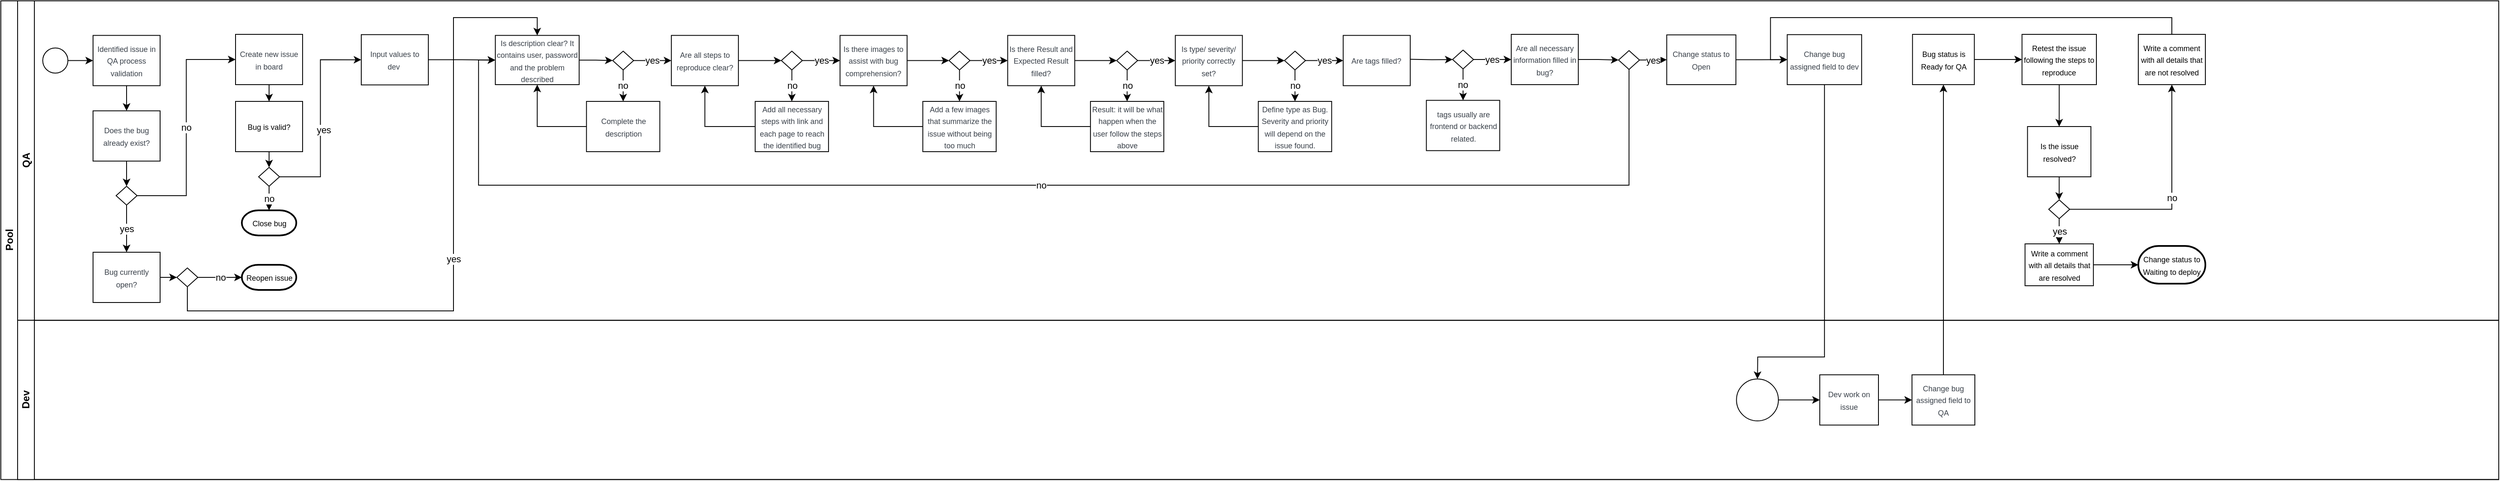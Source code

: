 <mxfile version="24.2.8" type="github">
  <diagram id="prtHgNgQTEPvFCAcTncT" name="Page-1">
    <mxGraphModel dx="1803" dy="984" grid="1" gridSize="10" guides="1" tooltips="1" connect="1" arrows="1" fold="1" page="1" pageScale="1" pageWidth="827" pageHeight="1169" math="0" shadow="0">
      <root>
        <mxCell id="0" />
        <mxCell id="1" parent="0" />
        <mxCell id="dNxyNK7c78bLwvsdeMH5-19" value="Pool" style="swimlane;html=1;childLayout=stackLayout;resizeParent=1;resizeParentMax=0;horizontal=0;startSize=20;horizontalStack=0;" parent="1" vertex="1">
          <mxGeometry x="120" y="140" width="2980" height="571.25" as="geometry" />
        </mxCell>
        <mxCell id="dNxyNK7c78bLwvsdeMH5-20" value="QA" style="swimlane;html=1;startSize=20;horizontal=0;" parent="dNxyNK7c78bLwvsdeMH5-19" vertex="1">
          <mxGeometry x="20" width="2960" height="381.25" as="geometry" />
        </mxCell>
        <mxCell id="dNxyNK7c78bLwvsdeMH5-25" value="" style="edgeStyle=orthogonalEdgeStyle;rounded=0;orthogonalLoop=1;jettySize=auto;html=1;entryX=0;entryY=0.5;entryDx=0;entryDy=0;" parent="dNxyNK7c78bLwvsdeMH5-20" source="dNxyNK7c78bLwvsdeMH5-23" target="dNxyNK7c78bLwvsdeMH5-24" edge="1">
          <mxGeometry relative="1" as="geometry" />
        </mxCell>
        <mxCell id="dNxyNK7c78bLwvsdeMH5-23" value="" style="ellipse;whiteSpace=wrap;html=1;" parent="dNxyNK7c78bLwvsdeMH5-20" vertex="1">
          <mxGeometry x="30" y="56.25" width="30" height="30" as="geometry" />
        </mxCell>
        <mxCell id="mZFYDZDjduu5su1gbB5g-3" value="" style="edgeStyle=orthogonalEdgeStyle;rounded=0;orthogonalLoop=1;jettySize=auto;html=1;entryX=0.5;entryY=0;entryDx=0;entryDy=0;" edge="1" parent="dNxyNK7c78bLwvsdeMH5-20" source="dNxyNK7c78bLwvsdeMH5-24" target="mZFYDZDjduu5su1gbB5g-127">
          <mxGeometry relative="1" as="geometry" />
        </mxCell>
        <mxCell id="dNxyNK7c78bLwvsdeMH5-24" value="&lt;span data-lucid-content=&quot;{&amp;quot;t&amp;quot;:&amp;quot;Identified issue in QA process validation&amp;quot;,&amp;quot;m&amp;quot;:[{&amp;quot;s&amp;quot;:0,&amp;quot;n&amp;quot;:&amp;quot;s&amp;quot;,&amp;quot;v&amp;quot;:22.222,&amp;quot;e&amp;quot;:41},{&amp;quot;s&amp;quot;:0,&amp;quot;n&amp;quot;:&amp;quot;fsp&amp;quot;,&amp;quot;v&amp;quot;:&amp;quot;ss_presetShapeStyle1_textStyle&amp;quot;,&amp;quot;e&amp;quot;:41},{&amp;quot;s&amp;quot;:0,&amp;quot;n&amp;quot;:&amp;quot;fsp2&amp;quot;,&amp;quot;v&amp;quot;:&amp;quot;ss_presetShapeStyle1_textStyle&amp;quot;,&amp;quot;e&amp;quot;:41}]}&quot; data-lucid-type=&quot;application/vnd.lucid.text&quot;&gt;&lt;span style=&quot;color: rgb(58, 65, 74);&quot;&gt;&lt;font style=&quot;font-size: 9px;&quot;&gt;Identified issue in QA process validation&lt;/font&gt;&lt;/span&gt;&lt;/span&gt;" style="rounded=0;whiteSpace=wrap;html=1;fontFamily=Helvetica;fontSize=12;fontColor=#000000;align=center;" parent="dNxyNK7c78bLwvsdeMH5-20" vertex="1">
          <mxGeometry x="90" y="41.25" width="80" height="60" as="geometry" />
        </mxCell>
        <mxCell id="mZFYDZDjduu5su1gbB5g-8" value="no" style="edgeStyle=orthogonalEdgeStyle;rounded=0;orthogonalLoop=1;jettySize=auto;html=1;entryX=0;entryY=0.5;entryDx=0;entryDy=0;exitX=1;exitY=0.5;exitDx=0;exitDy=0;" edge="1" parent="dNxyNK7c78bLwvsdeMH5-20" source="mZFYDZDjduu5su1gbB5g-129" target="mZFYDZDjduu5su1gbB5g-7">
          <mxGeometry relative="1" as="geometry" />
        </mxCell>
        <mxCell id="mZFYDZDjduu5su1gbB5g-126" style="edgeStyle=orthogonalEdgeStyle;rounded=0;orthogonalLoop=1;jettySize=auto;html=1;entryX=0.5;entryY=0;entryDx=0;entryDy=0;" edge="1" parent="dNxyNK7c78bLwvsdeMH5-20" source="mZFYDZDjduu5su1gbB5g-7" target="mZFYDZDjduu5su1gbB5g-123">
          <mxGeometry relative="1" as="geometry" />
        </mxCell>
        <mxCell id="mZFYDZDjduu5su1gbB5g-7" value="&lt;span data-lucid-content=&quot;{&amp;quot;t&amp;quot;:&amp;quot;Create new issue in board&amp;quot;,&amp;quot;m&amp;quot;:[{&amp;quot;s&amp;quot;:0,&amp;quot;n&amp;quot;:&amp;quot;s&amp;quot;,&amp;quot;v&amp;quot;:22.222,&amp;quot;e&amp;quot;:25},{&amp;quot;s&amp;quot;:0,&amp;quot;n&amp;quot;:&amp;quot;fsp&amp;quot;,&amp;quot;v&amp;quot;:&amp;quot;ss_presetShapeStyle1_textStyle&amp;quot;,&amp;quot;e&amp;quot;:25},{&amp;quot;s&amp;quot;:0,&amp;quot;n&amp;quot;:&amp;quot;fsp2&amp;quot;,&amp;quot;v&amp;quot;:&amp;quot;ss_presetShapeStyle1_textStyle&amp;quot;,&amp;quot;e&amp;quot;:25}]}&quot; data-lucid-type=&quot;application/vnd.lucid.text&quot;&gt;&lt;span style=&quot;color: rgb(58, 65, 74);&quot;&gt;&lt;font style=&quot;font-size: 9px;&quot;&gt;Create new issue in board&lt;/font&gt;&lt;/span&gt;&lt;/span&gt;" style="whiteSpace=wrap;html=1;fontColor=#000000;rounded=0;" vertex="1" parent="dNxyNK7c78bLwvsdeMH5-20">
          <mxGeometry x="260" y="40" width="80" height="60" as="geometry" />
        </mxCell>
        <mxCell id="mZFYDZDjduu5su1gbB5g-30" value="" style="edgeStyle=orthogonalEdgeStyle;rounded=0;orthogonalLoop=1;jettySize=auto;html=1;" edge="1" parent="dNxyNK7c78bLwvsdeMH5-20" source="mZFYDZDjduu5su1gbB5g-17" target="mZFYDZDjduu5su1gbB5g-29">
          <mxGeometry relative="1" as="geometry" />
        </mxCell>
        <mxCell id="mZFYDZDjduu5su1gbB5g-17" value="&lt;span data-lucid-content=&quot;{&amp;quot;t&amp;quot;:&amp;quot;Input values to dev &amp;quot;,&amp;quot;m&amp;quot;:[{&amp;quot;s&amp;quot;:0,&amp;quot;n&amp;quot;:&amp;quot;s&amp;quot;,&amp;quot;v&amp;quot;:22.222,&amp;quot;e&amp;quot;:20},{&amp;quot;s&amp;quot;:0,&amp;quot;n&amp;quot;:&amp;quot;fsp&amp;quot;,&amp;quot;v&amp;quot;:&amp;quot;ss_presetShapeStyle1_textStyle&amp;quot;,&amp;quot;e&amp;quot;:20},{&amp;quot;s&amp;quot;:0,&amp;quot;n&amp;quot;:&amp;quot;fsp2&amp;quot;,&amp;quot;v&amp;quot;:&amp;quot;ss_presetShapeStyle1_textStyle&amp;quot;,&amp;quot;e&amp;quot;:20}]}&quot; data-lucid-type=&quot;application/vnd.lucid.text&quot;&gt;&lt;span style=&quot;color: rgb(58, 65, 74);&quot;&gt;&lt;font style=&quot;font-size: 9px;&quot;&gt;Input values to dev&amp;nbsp;&lt;/font&gt;&lt;/span&gt;&lt;/span&gt;" style="whiteSpace=wrap;html=1;fontColor=#000000;rounded=0;" vertex="1" parent="dNxyNK7c78bLwvsdeMH5-20">
          <mxGeometry x="410" y="40.32" width="80" height="60" as="geometry" />
        </mxCell>
        <mxCell id="mZFYDZDjduu5su1gbB5g-22" value="&lt;font style=&quot;font-size: 9px;&quot;&gt;Close bug&lt;/font&gt;" style="strokeWidth=2;html=1;shape=mxgraph.flowchart.terminator;whiteSpace=wrap;" vertex="1" parent="dNxyNK7c78bLwvsdeMH5-20">
          <mxGeometry x="267.5" y="250" width="65" height="30" as="geometry" />
        </mxCell>
        <mxCell id="mZFYDZDjduu5su1gbB5g-32" value="" style="edgeStyle=orthogonalEdgeStyle;rounded=0;orthogonalLoop=1;jettySize=auto;html=1;" edge="1" parent="dNxyNK7c78bLwvsdeMH5-20" source="mZFYDZDjduu5su1gbB5g-29" target="mZFYDZDjduu5su1gbB5g-31">
          <mxGeometry relative="1" as="geometry" />
        </mxCell>
        <mxCell id="mZFYDZDjduu5su1gbB5g-29" value="&lt;span data-lucid-content=&quot;{&amp;quot;t&amp;quot;:&amp;quot;Is description clear? It contains user, password and the problem described&amp;quot;,&amp;quot;m&amp;quot;:[{&amp;quot;s&amp;quot;:0,&amp;quot;n&amp;quot;:&amp;quot;s&amp;quot;,&amp;quot;v&amp;quot;:22.222,&amp;quot;e&amp;quot;:74},{&amp;quot;s&amp;quot;:0,&amp;quot;n&amp;quot;:&amp;quot;fsp&amp;quot;,&amp;quot;v&amp;quot;:&amp;quot;ss_presetShapeStyle1_textStyle&amp;quot;,&amp;quot;e&amp;quot;:74},{&amp;quot;s&amp;quot;:0,&amp;quot;n&amp;quot;:&amp;quot;fsp2&amp;quot;,&amp;quot;v&amp;quot;:&amp;quot;ss_presetShapeStyle1_textStyle&amp;quot;,&amp;quot;e&amp;quot;:74}]}&quot; data-lucid-type=&quot;application/vnd.lucid.text&quot;&gt;&lt;span style=&quot;color: rgb(58, 65, 74);&quot;&gt;&lt;font style=&quot;font-size: 9px;&quot;&gt;Is description clear? It contains user, password and the problem described&lt;/font&gt;&lt;/span&gt;&lt;/span&gt;" style="whiteSpace=wrap;html=1;fontColor=#000000;rounded=0;align=center;" vertex="1" parent="dNxyNK7c78bLwvsdeMH5-20">
          <mxGeometry x="569.92" y="41.25" width="100" height="58.75" as="geometry" />
        </mxCell>
        <mxCell id="mZFYDZDjduu5su1gbB5g-34" value="yes" style="edgeStyle=orthogonalEdgeStyle;rounded=0;orthogonalLoop=1;jettySize=auto;html=1;" edge="1" parent="dNxyNK7c78bLwvsdeMH5-20" source="mZFYDZDjduu5su1gbB5g-31" target="mZFYDZDjduu5su1gbB5g-33">
          <mxGeometry relative="1" as="geometry" />
        </mxCell>
        <mxCell id="mZFYDZDjduu5su1gbB5g-36" value="no" style="edgeStyle=orthogonalEdgeStyle;rounded=0;orthogonalLoop=1;jettySize=auto;html=1;" edge="1" parent="dNxyNK7c78bLwvsdeMH5-20" source="mZFYDZDjduu5su1gbB5g-31" target="mZFYDZDjduu5su1gbB5g-35">
          <mxGeometry relative="1" as="geometry" />
        </mxCell>
        <mxCell id="mZFYDZDjduu5su1gbB5g-31" value="" style="rhombus;whiteSpace=wrap;html=1;fontColor=#000000;rounded=0;" vertex="1" parent="dNxyNK7c78bLwvsdeMH5-20">
          <mxGeometry x="709.92" y="60" width="25" height="22.5" as="geometry" />
        </mxCell>
        <mxCell id="mZFYDZDjduu5su1gbB5g-49" style="edgeStyle=orthogonalEdgeStyle;rounded=0;orthogonalLoop=1;jettySize=auto;html=1;exitX=1;exitY=0.5;exitDx=0;exitDy=0;entryX=0;entryY=0.5;entryDx=0;entryDy=0;" edge="1" parent="dNxyNK7c78bLwvsdeMH5-20" source="mZFYDZDjduu5su1gbB5g-33" target="mZFYDZDjduu5su1gbB5g-46">
          <mxGeometry relative="1" as="geometry" />
        </mxCell>
        <mxCell id="mZFYDZDjduu5su1gbB5g-33" value="&lt;span data-lucid-content=&quot;{&amp;quot;t&amp;quot;:&amp;quot;Are all steps to reproduce clear?&amp;quot;,&amp;quot;m&amp;quot;:[{&amp;quot;s&amp;quot;:0,&amp;quot;n&amp;quot;:&amp;quot;s&amp;quot;,&amp;quot;v&amp;quot;:22.222,&amp;quot;e&amp;quot;:33},{&amp;quot;s&amp;quot;:0,&amp;quot;n&amp;quot;:&amp;quot;fsp&amp;quot;,&amp;quot;v&amp;quot;:&amp;quot;ss_presetShapeStyle1_textStyle&amp;quot;,&amp;quot;e&amp;quot;:33},{&amp;quot;s&amp;quot;:0,&amp;quot;n&amp;quot;:&amp;quot;fsp2&amp;quot;,&amp;quot;v&amp;quot;:&amp;quot;ss_presetShapeStyle1_textStyle&amp;quot;,&amp;quot;e&amp;quot;:33}]}&quot; data-lucid-type=&quot;application/vnd.lucid.text&quot;&gt;&lt;span style=&quot;color: rgb(58, 65, 74);&quot;&gt;&lt;font style=&quot;font-size: 9px;&quot;&gt;Are all steps to reproduce clear?&lt;/font&gt;&lt;/span&gt;&lt;/span&gt;" style="whiteSpace=wrap;html=1;fontColor=#000000;rounded=0;" vertex="1" parent="dNxyNK7c78bLwvsdeMH5-20">
          <mxGeometry x="779.92" y="41.25" width="80" height="60" as="geometry" />
        </mxCell>
        <mxCell id="mZFYDZDjduu5su1gbB5g-35" value="&lt;span data-lucid-content=&quot;{&amp;quot;t&amp;quot;:&amp;quot;Complete the description&amp;quot;,&amp;quot;m&amp;quot;:[{&amp;quot;s&amp;quot;:0,&amp;quot;n&amp;quot;:&amp;quot;s&amp;quot;,&amp;quot;v&amp;quot;:22.222,&amp;quot;e&amp;quot;:24},{&amp;quot;s&amp;quot;:0,&amp;quot;n&amp;quot;:&amp;quot;fsp&amp;quot;,&amp;quot;v&amp;quot;:&amp;quot;ss_presetShapeStyle1_textStyle&amp;quot;,&amp;quot;e&amp;quot;:24},{&amp;quot;s&amp;quot;:0,&amp;quot;n&amp;quot;:&amp;quot;fsp2&amp;quot;,&amp;quot;v&amp;quot;:&amp;quot;ss_presetShapeStyle1_textStyle&amp;quot;,&amp;quot;e&amp;quot;:24}]}&quot; data-lucid-type=&quot;application/vnd.lucid.text&quot;&gt;&lt;span style=&quot;color: rgb(58, 65, 74);&quot;&gt;&lt;font style=&quot;font-size: 9px;&quot;&gt;Complete the description&lt;/font&gt;&lt;/span&gt;&lt;/span&gt;" style="whiteSpace=wrap;html=1;fontColor=#000000;rounded=0;" vertex="1" parent="dNxyNK7c78bLwvsdeMH5-20">
          <mxGeometry x="678.67" y="120" width="87.5" height="60" as="geometry" />
        </mxCell>
        <mxCell id="mZFYDZDjduu5su1gbB5g-42" style="edgeStyle=orthogonalEdgeStyle;rounded=0;orthogonalLoop=1;jettySize=auto;html=1;entryX=0.5;entryY=1;entryDx=0;entryDy=0;" edge="1" parent="dNxyNK7c78bLwvsdeMH5-20" source="mZFYDZDjduu5su1gbB5g-35" target="mZFYDZDjduu5su1gbB5g-29">
          <mxGeometry relative="1" as="geometry">
            <mxPoint x="579.92" y="150" as="targetPoint" />
          </mxGeometry>
        </mxCell>
        <mxCell id="mZFYDZDjduu5su1gbB5g-44" value="yes" style="edgeStyle=orthogonalEdgeStyle;rounded=0;orthogonalLoop=1;jettySize=auto;html=1;" edge="1" parent="dNxyNK7c78bLwvsdeMH5-20" source="mZFYDZDjduu5su1gbB5g-46" target="mZFYDZDjduu5su1gbB5g-47">
          <mxGeometry relative="1" as="geometry" />
        </mxCell>
        <mxCell id="mZFYDZDjduu5su1gbB5g-45" value="no" style="edgeStyle=orthogonalEdgeStyle;rounded=0;orthogonalLoop=1;jettySize=auto;html=1;" edge="1" parent="dNxyNK7c78bLwvsdeMH5-20" source="mZFYDZDjduu5su1gbB5g-46" target="mZFYDZDjduu5su1gbB5g-48">
          <mxGeometry relative="1" as="geometry" />
        </mxCell>
        <mxCell id="mZFYDZDjduu5su1gbB5g-46" value="" style="rhombus;whiteSpace=wrap;html=1;fontColor=#000000;rounded=0;" vertex="1" parent="dNxyNK7c78bLwvsdeMH5-20">
          <mxGeometry x="911.17" y="60" width="25" height="22.5" as="geometry" />
        </mxCell>
        <mxCell id="mZFYDZDjduu5su1gbB5g-56" style="edgeStyle=orthogonalEdgeStyle;rounded=0;orthogonalLoop=1;jettySize=auto;html=1;exitX=1;exitY=0.5;exitDx=0;exitDy=0;entryX=0;entryY=0.5;entryDx=0;entryDy=0;" edge="1" parent="dNxyNK7c78bLwvsdeMH5-20" source="mZFYDZDjduu5su1gbB5g-47" target="mZFYDZDjduu5su1gbB5g-53">
          <mxGeometry relative="1" as="geometry" />
        </mxCell>
        <mxCell id="mZFYDZDjduu5su1gbB5g-47" value="&lt;span data-lucid-content=&quot;{&amp;quot;t&amp;quot;:&amp;quot;Is there images to assist with bug comprehension?&amp;quot;,&amp;quot;m&amp;quot;:[{&amp;quot;s&amp;quot;:0,&amp;quot;n&amp;quot;:&amp;quot;s&amp;quot;,&amp;quot;v&amp;quot;:22.222,&amp;quot;e&amp;quot;:49},{&amp;quot;s&amp;quot;:0,&amp;quot;n&amp;quot;:&amp;quot;fsp&amp;quot;,&amp;quot;v&amp;quot;:&amp;quot;ss_presetShapeStyle1_textStyle&amp;quot;,&amp;quot;e&amp;quot;:49},{&amp;quot;s&amp;quot;:0,&amp;quot;n&amp;quot;:&amp;quot;fsp2&amp;quot;,&amp;quot;v&amp;quot;:&amp;quot;ss_presetShapeStyle1_textStyle&amp;quot;,&amp;quot;e&amp;quot;:49}]}&quot; data-lucid-type=&quot;application/vnd.lucid.text&quot;&gt;&lt;span style=&quot;color: rgb(58, 65, 74);&quot;&gt;&lt;font style=&quot;font-size: 9px;&quot;&gt;Is there images to assist with bug comprehension?&lt;/font&gt;&lt;/span&gt;&lt;/span&gt;" style="whiteSpace=wrap;html=1;fontColor=#000000;rounded=0;" vertex="1" parent="dNxyNK7c78bLwvsdeMH5-20">
          <mxGeometry x="981.17" y="41.25" width="80" height="60" as="geometry" />
        </mxCell>
        <mxCell id="mZFYDZDjduu5su1gbB5g-50" style="edgeStyle=orthogonalEdgeStyle;rounded=0;orthogonalLoop=1;jettySize=auto;html=1;entryX=0.5;entryY=1;entryDx=0;entryDy=0;" edge="1" parent="dNxyNK7c78bLwvsdeMH5-20" source="mZFYDZDjduu5su1gbB5g-48" target="mZFYDZDjduu5su1gbB5g-33">
          <mxGeometry relative="1" as="geometry" />
        </mxCell>
        <mxCell id="mZFYDZDjduu5su1gbB5g-48" value="&lt;span data-lucid-content=&quot;{&amp;quot;t&amp;quot;:&amp;quot;Add all necessary steps with link and each page to reach the identified bug&amp;quot;,&amp;quot;m&amp;quot;:[{&amp;quot;s&amp;quot;:0,&amp;quot;n&amp;quot;:&amp;quot;s&amp;quot;,&amp;quot;v&amp;quot;:22.222,&amp;quot;e&amp;quot;:75},{&amp;quot;s&amp;quot;:0,&amp;quot;n&amp;quot;:&amp;quot;fsp&amp;quot;,&amp;quot;v&amp;quot;:&amp;quot;ss_presetShapeStyle1_textStyle&amp;quot;,&amp;quot;e&amp;quot;:75},{&amp;quot;s&amp;quot;:0,&amp;quot;n&amp;quot;:&amp;quot;fsp2&amp;quot;,&amp;quot;v&amp;quot;:&amp;quot;ss_presetShapeStyle1_textStyle&amp;quot;,&amp;quot;e&amp;quot;:75}]}&quot; data-lucid-type=&quot;application/vnd.lucid.text&quot;&gt;&lt;span style=&quot;color: rgb(58, 65, 74);&quot;&gt;&lt;font style=&quot;font-size: 9px;&quot;&gt;Add all necessary steps with link and each page to reach the identified bug&lt;/font&gt;&lt;/span&gt;&lt;/span&gt;" style="whiteSpace=wrap;html=1;fontColor=#000000;rounded=0;" vertex="1" parent="dNxyNK7c78bLwvsdeMH5-20">
          <mxGeometry x="879.92" y="120" width="87.5" height="60" as="geometry" />
        </mxCell>
        <mxCell id="mZFYDZDjduu5su1gbB5g-51" value="yes" style="edgeStyle=orthogonalEdgeStyle;rounded=0;orthogonalLoop=1;jettySize=auto;html=1;" edge="1" parent="dNxyNK7c78bLwvsdeMH5-20" source="mZFYDZDjduu5su1gbB5g-53" target="mZFYDZDjduu5su1gbB5g-54">
          <mxGeometry relative="1" as="geometry" />
        </mxCell>
        <mxCell id="mZFYDZDjduu5su1gbB5g-52" value="no" style="edgeStyle=orthogonalEdgeStyle;rounded=0;orthogonalLoop=1;jettySize=auto;html=1;" edge="1" parent="dNxyNK7c78bLwvsdeMH5-20" source="mZFYDZDjduu5su1gbB5g-53" target="mZFYDZDjduu5su1gbB5g-55">
          <mxGeometry relative="1" as="geometry" />
        </mxCell>
        <mxCell id="mZFYDZDjduu5su1gbB5g-53" value="" style="rhombus;whiteSpace=wrap;html=1;fontColor=#000000;rounded=0;" vertex="1" parent="dNxyNK7c78bLwvsdeMH5-20">
          <mxGeometry x="1111.17" y="60" width="25" height="22.5" as="geometry" />
        </mxCell>
        <mxCell id="mZFYDZDjduu5su1gbB5g-64" style="edgeStyle=orthogonalEdgeStyle;rounded=0;orthogonalLoop=1;jettySize=auto;html=1;entryX=0;entryY=0.5;entryDx=0;entryDy=0;" edge="1" parent="dNxyNK7c78bLwvsdeMH5-20" source="mZFYDZDjduu5su1gbB5g-54" target="mZFYDZDjduu5su1gbB5g-61">
          <mxGeometry relative="1" as="geometry" />
        </mxCell>
        <mxCell id="mZFYDZDjduu5su1gbB5g-54" value="&lt;span data-lucid-content=&quot;{&amp;quot;t&amp;quot;:&amp;quot;Is there Result and Expected Result filled?&amp;quot;,&amp;quot;m&amp;quot;:[{&amp;quot;s&amp;quot;:0,&amp;quot;n&amp;quot;:&amp;quot;s&amp;quot;,&amp;quot;v&amp;quot;:22.222,&amp;quot;e&amp;quot;:43},{&amp;quot;s&amp;quot;:0,&amp;quot;n&amp;quot;:&amp;quot;fsp&amp;quot;,&amp;quot;v&amp;quot;:&amp;quot;ss_presetShapeStyle1_textStyle&amp;quot;,&amp;quot;e&amp;quot;:43},{&amp;quot;s&amp;quot;:0,&amp;quot;n&amp;quot;:&amp;quot;fsp2&amp;quot;,&amp;quot;v&amp;quot;:&amp;quot;ss_presetShapeStyle1_textStyle&amp;quot;,&amp;quot;e&amp;quot;:43}]}&quot; data-lucid-type=&quot;application/vnd.lucid.text&quot;&gt;&lt;span style=&quot;color: rgb(58, 65, 74);&quot;&gt;&lt;font style=&quot;font-size: 9px;&quot;&gt;Is there Result and Expected Result filled?&lt;/font&gt;&lt;/span&gt;&lt;/span&gt;" style="whiteSpace=wrap;html=1;fontColor=#000000;rounded=0;" vertex="1" parent="dNxyNK7c78bLwvsdeMH5-20">
          <mxGeometry x="1181.17" y="41.25" width="80" height="60" as="geometry" />
        </mxCell>
        <mxCell id="mZFYDZDjduu5su1gbB5g-57" style="edgeStyle=orthogonalEdgeStyle;rounded=0;orthogonalLoop=1;jettySize=auto;html=1;entryX=0.5;entryY=1;entryDx=0;entryDy=0;" edge="1" parent="dNxyNK7c78bLwvsdeMH5-20" source="mZFYDZDjduu5su1gbB5g-55" target="mZFYDZDjduu5su1gbB5g-47">
          <mxGeometry relative="1" as="geometry" />
        </mxCell>
        <mxCell id="mZFYDZDjduu5su1gbB5g-55" value="&lt;span data-lucid-content=&quot;{&amp;quot;t&amp;quot;:&amp;quot;Add a few images that summarize the issue without being too much&amp;quot;,&amp;quot;m&amp;quot;:[{&amp;quot;s&amp;quot;:0,&amp;quot;n&amp;quot;:&amp;quot;s&amp;quot;,&amp;quot;v&amp;quot;:22.222,&amp;quot;e&amp;quot;:64},{&amp;quot;s&amp;quot;:0,&amp;quot;n&amp;quot;:&amp;quot;fsp&amp;quot;,&amp;quot;v&amp;quot;:&amp;quot;ss_presetShapeStyle1_textStyle&amp;quot;,&amp;quot;e&amp;quot;:64},{&amp;quot;s&amp;quot;:0,&amp;quot;n&amp;quot;:&amp;quot;fsp2&amp;quot;,&amp;quot;v&amp;quot;:&amp;quot;ss_presetShapeStyle1_textStyle&amp;quot;,&amp;quot;e&amp;quot;:64}]}&quot; data-lucid-type=&quot;application/vnd.lucid.text&quot;&gt;&lt;span style=&quot;color: rgb(58, 65, 74);&quot;&gt;&lt;font style=&quot;font-size: 9px;&quot;&gt;Add a few images that summarize the issue without being too much&lt;/font&gt;&lt;/span&gt;&lt;/span&gt;" style="whiteSpace=wrap;html=1;fontColor=#000000;rounded=0;" vertex="1" parent="dNxyNK7c78bLwvsdeMH5-20">
          <mxGeometry x="1079.92" y="120" width="87.5" height="60" as="geometry" />
        </mxCell>
        <mxCell id="mZFYDZDjduu5su1gbB5g-59" value="yes" style="edgeStyle=orthogonalEdgeStyle;rounded=0;orthogonalLoop=1;jettySize=auto;html=1;" edge="1" parent="dNxyNK7c78bLwvsdeMH5-20" source="mZFYDZDjduu5su1gbB5g-61" target="mZFYDZDjduu5su1gbB5g-62">
          <mxGeometry relative="1" as="geometry" />
        </mxCell>
        <mxCell id="mZFYDZDjduu5su1gbB5g-60" value="no" style="edgeStyle=orthogonalEdgeStyle;rounded=0;orthogonalLoop=1;jettySize=auto;html=1;" edge="1" parent="dNxyNK7c78bLwvsdeMH5-20" source="mZFYDZDjduu5su1gbB5g-61" target="mZFYDZDjduu5su1gbB5g-63">
          <mxGeometry relative="1" as="geometry" />
        </mxCell>
        <mxCell id="mZFYDZDjduu5su1gbB5g-61" value="" style="rhombus;whiteSpace=wrap;html=1;fontColor=#000000;rounded=0;" vertex="1" parent="dNxyNK7c78bLwvsdeMH5-20">
          <mxGeometry x="1311.17" y="60" width="25" height="22.5" as="geometry" />
        </mxCell>
        <mxCell id="mZFYDZDjduu5su1gbB5g-62" value="&lt;span data-lucid-content=&quot;{&amp;quot;t&amp;quot;:&amp;quot;Is type/ severity/ priority correctly set?&amp;quot;,&amp;quot;m&amp;quot;:[{&amp;quot;s&amp;quot;:0,&amp;quot;n&amp;quot;:&amp;quot;s&amp;quot;,&amp;quot;v&amp;quot;:22.222,&amp;quot;e&amp;quot;:42},{&amp;quot;s&amp;quot;:0,&amp;quot;n&amp;quot;:&amp;quot;fsp&amp;quot;,&amp;quot;v&amp;quot;:&amp;quot;ss_presetShapeStyle1_textStyle&amp;quot;,&amp;quot;e&amp;quot;:42},{&amp;quot;s&amp;quot;:0,&amp;quot;n&amp;quot;:&amp;quot;fsp2&amp;quot;,&amp;quot;v&amp;quot;:&amp;quot;ss_presetShapeStyle1_textStyle&amp;quot;,&amp;quot;e&amp;quot;:42}]}&quot; data-lucid-type=&quot;application/vnd.lucid.text&quot;&gt;&lt;span style=&quot;color: rgb(58, 65, 74);&quot;&gt;&lt;font style=&quot;font-size: 9px;&quot;&gt;Is type/ severity/ priority correctly set?&lt;/font&gt;&lt;/span&gt;&lt;/span&gt;" style="whiteSpace=wrap;html=1;fontColor=#000000;rounded=0;" vertex="1" parent="dNxyNK7c78bLwvsdeMH5-20">
          <mxGeometry x="1381.17" y="41.25" width="80" height="60" as="geometry" />
        </mxCell>
        <mxCell id="mZFYDZDjduu5su1gbB5g-71" style="edgeStyle=orthogonalEdgeStyle;rounded=0;orthogonalLoop=1;jettySize=auto;html=1;entryX=0.5;entryY=1;entryDx=0;entryDy=0;" edge="1" parent="dNxyNK7c78bLwvsdeMH5-20" source="mZFYDZDjduu5su1gbB5g-63" target="mZFYDZDjduu5su1gbB5g-54">
          <mxGeometry relative="1" as="geometry" />
        </mxCell>
        <mxCell id="mZFYDZDjduu5su1gbB5g-63" value="&lt;span data-lucid-content=&quot;{&amp;quot;t&amp;quot;:&amp;quot;Result: it will be what happen when the user follow the steps above&amp;quot;,&amp;quot;m&amp;quot;:[{&amp;quot;s&amp;quot;:0,&amp;quot;n&amp;quot;:&amp;quot;s&amp;quot;,&amp;quot;v&amp;quot;:22.222,&amp;quot;e&amp;quot;:67},{&amp;quot;s&amp;quot;:0,&amp;quot;n&amp;quot;:&amp;quot;fsp&amp;quot;,&amp;quot;v&amp;quot;:&amp;quot;ss_presetShapeStyle1_textStyle&amp;quot;,&amp;quot;e&amp;quot;:67},{&amp;quot;s&amp;quot;:0,&amp;quot;n&amp;quot;:&amp;quot;fsp2&amp;quot;,&amp;quot;v&amp;quot;:&amp;quot;ss_presetShapeStyle1_textStyle&amp;quot;,&amp;quot;e&amp;quot;:67}]}&quot; data-lucid-type=&quot;application/vnd.lucid.text&quot;&gt;&lt;span style=&quot;color: rgb(58, 65, 74);&quot;&gt;&lt;font style=&quot;font-size: 9px;&quot;&gt;Result: it will be what happen when the user follow the steps above&lt;/font&gt;&lt;/span&gt;&lt;/span&gt;" style="whiteSpace=wrap;html=1;fontColor=#000000;rounded=0;" vertex="1" parent="dNxyNK7c78bLwvsdeMH5-20">
          <mxGeometry x="1279.92" y="120" width="87.5" height="60" as="geometry" />
        </mxCell>
        <mxCell id="mZFYDZDjduu5su1gbB5g-65" style="edgeStyle=orthogonalEdgeStyle;rounded=0;orthogonalLoop=1;jettySize=auto;html=1;entryX=0;entryY=0.5;entryDx=0;entryDy=0;" edge="1" parent="dNxyNK7c78bLwvsdeMH5-20" target="mZFYDZDjduu5su1gbB5g-68" source="mZFYDZDjduu5su1gbB5g-62">
          <mxGeometry relative="1" as="geometry">
            <mxPoint x="1461.17" y="71" as="sourcePoint" />
          </mxGeometry>
        </mxCell>
        <mxCell id="mZFYDZDjduu5su1gbB5g-66" value="yes" style="edgeStyle=orthogonalEdgeStyle;rounded=0;orthogonalLoop=1;jettySize=auto;html=1;" edge="1" parent="dNxyNK7c78bLwvsdeMH5-20" source="mZFYDZDjduu5su1gbB5g-68" target="mZFYDZDjduu5su1gbB5g-69">
          <mxGeometry relative="1" as="geometry" />
        </mxCell>
        <mxCell id="mZFYDZDjduu5su1gbB5g-67" value="no" style="edgeStyle=orthogonalEdgeStyle;rounded=0;orthogonalLoop=1;jettySize=auto;html=1;" edge="1" parent="dNxyNK7c78bLwvsdeMH5-20" source="mZFYDZDjduu5su1gbB5g-68" target="mZFYDZDjduu5su1gbB5g-70">
          <mxGeometry relative="1" as="geometry" />
        </mxCell>
        <mxCell id="mZFYDZDjduu5su1gbB5g-68" value="" style="rhombus;whiteSpace=wrap;html=1;fontColor=#000000;rounded=0;" vertex="1" parent="dNxyNK7c78bLwvsdeMH5-20">
          <mxGeometry x="1511.42" y="60" width="25" height="22.5" as="geometry" />
        </mxCell>
        <mxCell id="mZFYDZDjduu5su1gbB5g-69" value="&lt;span data-lucid-content=&quot;{&amp;quot;t&amp;quot;:&amp;quot;Are tags filled?&amp;quot;,&amp;quot;m&amp;quot;:[{&amp;quot;s&amp;quot;:0,&amp;quot;n&amp;quot;:&amp;quot;s&amp;quot;,&amp;quot;v&amp;quot;:22.222,&amp;quot;e&amp;quot;:16},{&amp;quot;s&amp;quot;:0,&amp;quot;n&amp;quot;:&amp;quot;fsp&amp;quot;,&amp;quot;v&amp;quot;:&amp;quot;ss_presetShapeStyle1_textStyle&amp;quot;,&amp;quot;e&amp;quot;:16},{&amp;quot;s&amp;quot;:0,&amp;quot;n&amp;quot;:&amp;quot;fsp2&amp;quot;,&amp;quot;v&amp;quot;:&amp;quot;ss_presetShapeStyle1_textStyle&amp;quot;,&amp;quot;e&amp;quot;:16}]}&quot; data-lucid-type=&quot;application/vnd.lucid.text&quot;&gt;&lt;span style=&quot;color: rgb(58, 65, 74);&quot;&gt;&lt;font style=&quot;font-size: 9px;&quot;&gt;Are tags filled?&lt;/font&gt;&lt;/span&gt;&lt;/span&gt;" style="whiteSpace=wrap;html=1;fontColor=#000000;rounded=0;" vertex="1" parent="dNxyNK7c78bLwvsdeMH5-20">
          <mxGeometry x="1581.42" y="41.25" width="80" height="60" as="geometry" />
        </mxCell>
        <mxCell id="mZFYDZDjduu5su1gbB5g-72" style="edgeStyle=orthogonalEdgeStyle;rounded=0;orthogonalLoop=1;jettySize=auto;html=1;exitX=0;exitY=0.5;exitDx=0;exitDy=0;entryX=0.5;entryY=1;entryDx=0;entryDy=0;" edge="1" parent="dNxyNK7c78bLwvsdeMH5-20" source="mZFYDZDjduu5su1gbB5g-70" target="mZFYDZDjduu5su1gbB5g-62">
          <mxGeometry relative="1" as="geometry" />
        </mxCell>
        <mxCell id="mZFYDZDjduu5su1gbB5g-70" value="&lt;span data-lucid-content=&quot;{&amp;quot;t&amp;quot;:&amp;quot;Define type as Bug. Severity and priority will depend on the issue found.&amp;quot;,&amp;quot;m&amp;quot;:[{&amp;quot;s&amp;quot;:0,&amp;quot;n&amp;quot;:&amp;quot;s&amp;quot;,&amp;quot;v&amp;quot;:22.222,&amp;quot;e&amp;quot;:73},{&amp;quot;s&amp;quot;:0,&amp;quot;n&amp;quot;:&amp;quot;fsp&amp;quot;,&amp;quot;v&amp;quot;:&amp;quot;ss_presetShapeStyle1_textStyle&amp;quot;,&amp;quot;e&amp;quot;:73},{&amp;quot;s&amp;quot;:0,&amp;quot;n&amp;quot;:&amp;quot;fsp2&amp;quot;,&amp;quot;v&amp;quot;:&amp;quot;ss_presetShapeStyle1_textStyle&amp;quot;,&amp;quot;e&amp;quot;:73}]}&quot; data-lucid-type=&quot;application/vnd.lucid.text&quot;&gt;&lt;span style=&quot;color: rgb(58, 65, 74);&quot;&gt;&lt;font style=&quot;font-size: 9px;&quot;&gt;Define type as Bug. Severity and priority will depend on the issue found.&lt;/font&gt;&lt;/span&gt;&lt;/span&gt;" style="whiteSpace=wrap;html=1;fontColor=#000000;rounded=0;" vertex="1" parent="dNxyNK7c78bLwvsdeMH5-20">
          <mxGeometry x="1480.17" y="120" width="87.5" height="60" as="geometry" />
        </mxCell>
        <mxCell id="mZFYDZDjduu5su1gbB5g-73" style="edgeStyle=orthogonalEdgeStyle;rounded=0;orthogonalLoop=1;jettySize=auto;html=1;entryX=0;entryY=0.5;entryDx=0;entryDy=0;" edge="1" parent="dNxyNK7c78bLwvsdeMH5-20" target="mZFYDZDjduu5su1gbB5g-76">
          <mxGeometry relative="1" as="geometry">
            <mxPoint x="1661.42" y="69.75" as="sourcePoint" />
          </mxGeometry>
        </mxCell>
        <mxCell id="mZFYDZDjduu5su1gbB5g-74" value="yes" style="edgeStyle=orthogonalEdgeStyle;rounded=0;orthogonalLoop=1;jettySize=auto;html=1;" edge="1" parent="dNxyNK7c78bLwvsdeMH5-20" source="mZFYDZDjduu5su1gbB5g-76" target="mZFYDZDjduu5su1gbB5g-77">
          <mxGeometry relative="1" as="geometry" />
        </mxCell>
        <mxCell id="mZFYDZDjduu5su1gbB5g-75" value="no" style="edgeStyle=orthogonalEdgeStyle;rounded=0;orthogonalLoop=1;jettySize=auto;html=1;" edge="1" parent="dNxyNK7c78bLwvsdeMH5-20" source="mZFYDZDjduu5su1gbB5g-76" target="mZFYDZDjduu5su1gbB5g-78">
          <mxGeometry relative="1" as="geometry" />
        </mxCell>
        <mxCell id="mZFYDZDjduu5su1gbB5g-76" value="" style="rhombus;whiteSpace=wrap;html=1;fontColor=#000000;rounded=0;" vertex="1" parent="dNxyNK7c78bLwvsdeMH5-20">
          <mxGeometry x="1711.92" y="58.75" width="25" height="22.5" as="geometry" />
        </mxCell>
        <mxCell id="mZFYDZDjduu5su1gbB5g-82" style="edgeStyle=orthogonalEdgeStyle;rounded=0;orthogonalLoop=1;jettySize=auto;html=1;exitX=1;exitY=0.5;exitDx=0;exitDy=0;entryX=0;entryY=0.5;entryDx=0;entryDy=0;" edge="1" parent="dNxyNK7c78bLwvsdeMH5-20" source="mZFYDZDjduu5su1gbB5g-77" target="mZFYDZDjduu5su1gbB5g-81">
          <mxGeometry relative="1" as="geometry" />
        </mxCell>
        <mxCell id="mZFYDZDjduu5su1gbB5g-77" value="&lt;span data-lucid-content=&quot;{&amp;quot;t&amp;quot;:&amp;quot;Are all necessary information filled in bug?&amp;quot;,&amp;quot;m&amp;quot;:[{&amp;quot;s&amp;quot;:0,&amp;quot;n&amp;quot;:&amp;quot;s&amp;quot;,&amp;quot;v&amp;quot;:22.222,&amp;quot;e&amp;quot;:44},{&amp;quot;s&amp;quot;:0,&amp;quot;n&amp;quot;:&amp;quot;fsp&amp;quot;,&amp;quot;v&amp;quot;:&amp;quot;ss_presetShapeStyle1_textStyle&amp;quot;,&amp;quot;e&amp;quot;:44},{&amp;quot;s&amp;quot;:0,&amp;quot;n&amp;quot;:&amp;quot;fsp2&amp;quot;,&amp;quot;v&amp;quot;:&amp;quot;ss_presetShapeStyle1_textStyle&amp;quot;,&amp;quot;e&amp;quot;:44}]}&quot; data-lucid-type=&quot;application/vnd.lucid.text&quot;&gt;&lt;span style=&quot;color: rgb(58, 65, 74);&quot;&gt;&lt;font style=&quot;font-size: 9px;&quot;&gt;Are all necessary information filled in bug?&lt;/font&gt;&lt;/span&gt;&lt;/span&gt;" style="whiteSpace=wrap;html=1;fontColor=#000000;rounded=0;" vertex="1" parent="dNxyNK7c78bLwvsdeMH5-20">
          <mxGeometry x="1781.92" y="40" width="80" height="60" as="geometry" />
        </mxCell>
        <mxCell id="mZFYDZDjduu5su1gbB5g-78" value="&lt;span data-lucid-content=&quot;{&amp;quot;t&amp;quot;:&amp;quot;tags usually are frontend or backend related.&amp;quot;,&amp;quot;m&amp;quot;:[{&amp;quot;s&amp;quot;:0,&amp;quot;n&amp;quot;:&amp;quot;s&amp;quot;,&amp;quot;v&amp;quot;:22.222,&amp;quot;e&amp;quot;:45},{&amp;quot;s&amp;quot;:0,&amp;quot;n&amp;quot;:&amp;quot;fsp&amp;quot;,&amp;quot;v&amp;quot;:&amp;quot;ss_presetShapeStyle1_textStyle&amp;quot;,&amp;quot;e&amp;quot;:45},{&amp;quot;s&amp;quot;:0,&amp;quot;n&amp;quot;:&amp;quot;fsp2&amp;quot;,&amp;quot;v&amp;quot;:&amp;quot;ss_presetShapeStyle1_textStyle&amp;quot;,&amp;quot;e&amp;quot;:45}]}&quot; data-lucid-type=&quot;application/vnd.lucid.text&quot;&gt;&lt;span style=&quot;color: rgb(58, 65, 74);&quot;&gt;&lt;font style=&quot;font-size: 9px;&quot;&gt;tags usually are frontend or backend related.&lt;/font&gt;&lt;/span&gt;&lt;/span&gt;" style="whiteSpace=wrap;html=1;fontColor=#000000;rounded=0;" vertex="1" parent="dNxyNK7c78bLwvsdeMH5-20">
          <mxGeometry x="1680.67" y="118.75" width="87.5" height="60" as="geometry" />
        </mxCell>
        <mxCell id="mZFYDZDjduu5su1gbB5g-83" value="no" style="edgeStyle=orthogonalEdgeStyle;rounded=0;orthogonalLoop=1;jettySize=auto;html=1;exitX=0.5;exitY=1;exitDx=0;exitDy=0;entryX=0;entryY=0.5;entryDx=0;entryDy=0;" edge="1" parent="dNxyNK7c78bLwvsdeMH5-20" source="mZFYDZDjduu5su1gbB5g-81" target="mZFYDZDjduu5su1gbB5g-29">
          <mxGeometry relative="1" as="geometry">
            <Array as="points">
              <mxPoint x="1922.92" y="220" />
              <mxPoint x="549.92" y="220" />
              <mxPoint x="549.92" y="71" />
            </Array>
          </mxGeometry>
        </mxCell>
        <mxCell id="mZFYDZDjduu5su1gbB5g-87" value="yes" style="edgeStyle=orthogonalEdgeStyle;rounded=0;orthogonalLoop=1;jettySize=auto;html=1;" edge="1" parent="dNxyNK7c78bLwvsdeMH5-20" source="mZFYDZDjduu5su1gbB5g-81" target="mZFYDZDjduu5su1gbB5g-86">
          <mxGeometry relative="1" as="geometry" />
        </mxCell>
        <mxCell id="mZFYDZDjduu5su1gbB5g-81" value="" style="rhombus;whiteSpace=wrap;html=1;fontColor=#000000;rounded=0;" vertex="1" parent="dNxyNK7c78bLwvsdeMH5-20">
          <mxGeometry x="1909.92" y="59.38" width="25" height="22.5" as="geometry" />
        </mxCell>
        <mxCell id="mZFYDZDjduu5su1gbB5g-89" value="" style="edgeStyle=orthogonalEdgeStyle;rounded=0;orthogonalLoop=1;jettySize=auto;html=1;" edge="1" parent="dNxyNK7c78bLwvsdeMH5-20" source="mZFYDZDjduu5su1gbB5g-86" target="mZFYDZDjduu5su1gbB5g-88">
          <mxGeometry relative="1" as="geometry" />
        </mxCell>
        <mxCell id="mZFYDZDjduu5su1gbB5g-86" value="&lt;span data-lucid-content=&quot;{&amp;quot;t&amp;quot;:&amp;quot;Change status to Open&amp;quot;,&amp;quot;m&amp;quot;:[{&amp;quot;s&amp;quot;:0,&amp;quot;n&amp;quot;:&amp;quot;s&amp;quot;,&amp;quot;v&amp;quot;:22.222,&amp;quot;e&amp;quot;:21},{&amp;quot;s&amp;quot;:0,&amp;quot;n&amp;quot;:&amp;quot;fsp&amp;quot;,&amp;quot;v&amp;quot;:&amp;quot;ss_presetShapeStyle1_textStyle&amp;quot;,&amp;quot;e&amp;quot;:21},{&amp;quot;s&amp;quot;:0,&amp;quot;n&amp;quot;:&amp;quot;fsp2&amp;quot;,&amp;quot;v&amp;quot;:&amp;quot;ss_presetShapeStyle1_textStyle&amp;quot;,&amp;quot;e&amp;quot;:21}]}&quot; data-lucid-type=&quot;application/vnd.lucid.text&quot;&gt;&lt;span style=&quot;color: rgb(58, 65, 74);&quot;&gt;&lt;font style=&quot;font-size: 9px;&quot;&gt;Change status to Open&lt;/font&gt;&lt;/span&gt;&lt;/span&gt;" style="whiteSpace=wrap;html=1;fontColor=#000000;rounded=0;" vertex="1" parent="dNxyNK7c78bLwvsdeMH5-20">
          <mxGeometry x="1967.42" y="40.63" width="82.5" height="59.37" as="geometry" />
        </mxCell>
        <mxCell id="mZFYDZDjduu5su1gbB5g-88" value="&lt;span data-lucid-content=&quot;{&amp;quot;t&amp;quot;:&amp;quot;Change bug assigned to dev&amp;quot;,&amp;quot;m&amp;quot;:[{&amp;quot;s&amp;quot;:0,&amp;quot;n&amp;quot;:&amp;quot;s&amp;quot;,&amp;quot;v&amp;quot;:22.222,&amp;quot;e&amp;quot;:26},{&amp;quot;s&amp;quot;:0,&amp;quot;n&amp;quot;:&amp;quot;fsp&amp;quot;,&amp;quot;v&amp;quot;:&amp;quot;ss_presetShapeStyle1_textStyle&amp;quot;,&amp;quot;e&amp;quot;:26},{&amp;quot;s&amp;quot;:0,&amp;quot;n&amp;quot;:&amp;quot;fsp2&amp;quot;,&amp;quot;v&amp;quot;:&amp;quot;ss_presetShapeStyle1_textStyle&amp;quot;,&amp;quot;e&amp;quot;:26}]}&quot; data-lucid-type=&quot;application/vnd.lucid.text&quot;&gt;&lt;span style=&quot;color: rgb(58, 65, 74);&quot;&gt;&lt;font style=&quot;font-size: 9px;&quot;&gt;Change bug assigned field to dev&lt;/font&gt;&lt;/span&gt;&lt;/span&gt;" style="whiteSpace=wrap;html=1;fontColor=#000000;rounded=0;" vertex="1" parent="dNxyNK7c78bLwvsdeMH5-20">
          <mxGeometry x="2111.17" y="40.32" width="88.75" height="59.69" as="geometry" />
        </mxCell>
        <mxCell id="mZFYDZDjduu5su1gbB5g-102" value="" style="edgeStyle=orthogonalEdgeStyle;rounded=0;orthogonalLoop=1;jettySize=auto;html=1;" edge="1" parent="dNxyNK7c78bLwvsdeMH5-20" source="mZFYDZDjduu5su1gbB5g-99" target="mZFYDZDjduu5su1gbB5g-101">
          <mxGeometry relative="1" as="geometry" />
        </mxCell>
        <mxCell id="mZFYDZDjduu5su1gbB5g-99" value="&lt;font style=&quot;font-size: 9px;&quot;&gt;Bug status is Ready for QA&lt;/font&gt;" style="whiteSpace=wrap;html=1;fontColor=#000000;rounded=0;" vertex="1" parent="dNxyNK7c78bLwvsdeMH5-20">
          <mxGeometry x="2260.63" y="40" width="73.75" height="60" as="geometry" />
        </mxCell>
        <mxCell id="mZFYDZDjduu5su1gbB5g-108" value="" style="edgeStyle=orthogonalEdgeStyle;rounded=0;orthogonalLoop=1;jettySize=auto;html=1;" edge="1" parent="dNxyNK7c78bLwvsdeMH5-20" source="mZFYDZDjduu5su1gbB5g-101" target="mZFYDZDjduu5su1gbB5g-107">
          <mxGeometry relative="1" as="geometry" />
        </mxCell>
        <mxCell id="mZFYDZDjduu5su1gbB5g-101" value="&lt;font style=&quot;font-size: 9px;&quot;&gt;Retest the issue following the steps to reproduce&lt;/font&gt;" style="whiteSpace=wrap;html=1;fontColor=#000000;rounded=0;" vertex="1" parent="dNxyNK7c78bLwvsdeMH5-20">
          <mxGeometry x="2391.26" y="40" width="88.74" height="60" as="geometry" />
        </mxCell>
        <mxCell id="mZFYDZDjduu5su1gbB5g-112" value="no" style="edgeStyle=orthogonalEdgeStyle;rounded=0;orthogonalLoop=1;jettySize=auto;html=1;" edge="1" parent="dNxyNK7c78bLwvsdeMH5-20" source="mZFYDZDjduu5su1gbB5g-105" target="mZFYDZDjduu5su1gbB5g-111">
          <mxGeometry relative="1" as="geometry" />
        </mxCell>
        <mxCell id="mZFYDZDjduu5su1gbB5g-117" value="yes" style="edgeStyle=orthogonalEdgeStyle;rounded=0;orthogonalLoop=1;jettySize=auto;html=1;" edge="1" parent="dNxyNK7c78bLwvsdeMH5-20" source="mZFYDZDjduu5su1gbB5g-105" target="mZFYDZDjduu5su1gbB5g-116">
          <mxGeometry relative="1" as="geometry" />
        </mxCell>
        <mxCell id="mZFYDZDjduu5su1gbB5g-105" value="" style="rhombus;whiteSpace=wrap;html=1;fontColor=#000000;rounded=0;" vertex="1" parent="dNxyNK7c78bLwvsdeMH5-20">
          <mxGeometry x="2423.13" y="237.5" width="25" height="22.5" as="geometry" />
        </mxCell>
        <mxCell id="mZFYDZDjduu5su1gbB5g-109" style="edgeStyle=orthogonalEdgeStyle;rounded=0;orthogonalLoop=1;jettySize=auto;html=1;" edge="1" parent="dNxyNK7c78bLwvsdeMH5-20" source="mZFYDZDjduu5su1gbB5g-107" target="mZFYDZDjduu5su1gbB5g-105">
          <mxGeometry relative="1" as="geometry" />
        </mxCell>
        <mxCell id="mZFYDZDjduu5su1gbB5g-107" value="&lt;font style=&quot;font-size: 9px;&quot;&gt;Is the issue resolved?&lt;/font&gt;" style="whiteSpace=wrap;html=1;fontColor=#000000;rounded=0;" vertex="1" parent="dNxyNK7c78bLwvsdeMH5-20">
          <mxGeometry x="2397.82" y="150" width="75.63" height="60" as="geometry" />
        </mxCell>
        <mxCell id="mZFYDZDjduu5su1gbB5g-113" style="edgeStyle=orthogonalEdgeStyle;rounded=0;orthogonalLoop=1;jettySize=auto;html=1;entryX=0;entryY=0.5;entryDx=0;entryDy=0;exitX=0.5;exitY=0;exitDx=0;exitDy=0;" edge="1" parent="dNxyNK7c78bLwvsdeMH5-20" source="mZFYDZDjduu5su1gbB5g-111" target="mZFYDZDjduu5su1gbB5g-88">
          <mxGeometry relative="1" as="geometry" />
        </mxCell>
        <mxCell id="mZFYDZDjduu5su1gbB5g-111" value="&lt;font style=&quot;font-size: 9px;&quot;&gt;Write a comment with all details that are not resolved&lt;/font&gt;" style="whiteSpace=wrap;html=1;fontColor=#000000;rounded=0;" vertex="1" parent="dNxyNK7c78bLwvsdeMH5-20">
          <mxGeometry x="2530" y="40" width="80" height="60" as="geometry" />
        </mxCell>
        <mxCell id="mZFYDZDjduu5su1gbB5g-119" value="" style="edgeStyle=orthogonalEdgeStyle;rounded=0;orthogonalLoop=1;jettySize=auto;html=1;entryX=0;entryY=0.5;entryDx=0;entryDy=0;entryPerimeter=0;" edge="1" parent="dNxyNK7c78bLwvsdeMH5-20" source="mZFYDZDjduu5su1gbB5g-116" target="mZFYDZDjduu5su1gbB5g-120">
          <mxGeometry relative="1" as="geometry">
            <mxPoint x="2537.185" y="315" as="targetPoint" />
          </mxGeometry>
        </mxCell>
        <mxCell id="mZFYDZDjduu5su1gbB5g-116" value="&lt;span style=&quot;font-size: 9px;&quot;&gt;Write a comment with all details that are resolved&lt;/span&gt;" style="whiteSpace=wrap;html=1;fontColor=#000000;rounded=0;" vertex="1" parent="dNxyNK7c78bLwvsdeMH5-20">
          <mxGeometry x="2394.86" y="290" width="81.55" height="50" as="geometry" />
        </mxCell>
        <mxCell id="mZFYDZDjduu5su1gbB5g-120" value="&lt;font style=&quot;font-size: 9px;&quot;&gt;Change status to Waiting to deploy&lt;/font&gt;" style="strokeWidth=2;html=1;shape=mxgraph.flowchart.terminator;whiteSpace=wrap;" vertex="1" parent="dNxyNK7c78bLwvsdeMH5-20">
          <mxGeometry x="2530" y="292.5" width="80" height="45" as="geometry" />
        </mxCell>
        <mxCell id="mZFYDZDjduu5su1gbB5g-143" style="edgeStyle=orthogonalEdgeStyle;rounded=0;orthogonalLoop=1;jettySize=auto;html=1;exitX=0.5;exitY=1;exitDx=0;exitDy=0;entryX=0.5;entryY=0;entryDx=0;entryDy=0;" edge="1" parent="dNxyNK7c78bLwvsdeMH5-20" source="mZFYDZDjduu5su1gbB5g-123" target="mZFYDZDjduu5su1gbB5g-142">
          <mxGeometry relative="1" as="geometry" />
        </mxCell>
        <mxCell id="mZFYDZDjduu5su1gbB5g-123" value="&lt;span style=&quot;font-size: 9px;&quot;&gt;Bug is valid?&lt;/span&gt;" style="whiteSpace=wrap;html=1;fontColor=#000000;rounded=0;" vertex="1" parent="dNxyNK7c78bLwvsdeMH5-20">
          <mxGeometry x="260" y="120" width="80" height="60" as="geometry" />
        </mxCell>
        <mxCell id="mZFYDZDjduu5su1gbB5g-130" style="edgeStyle=orthogonalEdgeStyle;rounded=0;orthogonalLoop=1;jettySize=auto;html=1;exitX=0.5;exitY=1;exitDx=0;exitDy=0;" edge="1" parent="dNxyNK7c78bLwvsdeMH5-20" source="mZFYDZDjduu5su1gbB5g-127" target="mZFYDZDjduu5su1gbB5g-129">
          <mxGeometry relative="1" as="geometry" />
        </mxCell>
        <mxCell id="mZFYDZDjduu5su1gbB5g-127" value="&lt;span style=&quot;color: rgb(58, 65, 74); font-size: 9px;&quot;&gt;Does the bug already exist?&lt;/span&gt;" style="rounded=0;whiteSpace=wrap;html=1;fontFamily=Helvetica;fontSize=12;fontColor=#000000;align=center;" vertex="1" parent="dNxyNK7c78bLwvsdeMH5-20">
          <mxGeometry x="90" y="131.25" width="80" height="60" as="geometry" />
        </mxCell>
        <mxCell id="mZFYDZDjduu5su1gbB5g-132" value="yes" style="edgeStyle=orthogonalEdgeStyle;rounded=0;orthogonalLoop=1;jettySize=auto;html=1;exitX=0.5;exitY=1;exitDx=0;exitDy=0;entryX=0.5;entryY=0;entryDx=0;entryDy=0;" edge="1" parent="dNxyNK7c78bLwvsdeMH5-20" source="mZFYDZDjduu5su1gbB5g-129" target="mZFYDZDjduu5su1gbB5g-131">
          <mxGeometry relative="1" as="geometry" />
        </mxCell>
        <mxCell id="mZFYDZDjduu5su1gbB5g-129" value="" style="rhombus;whiteSpace=wrap;html=1;fontColor=#000000;rounded=0;" vertex="1" parent="dNxyNK7c78bLwvsdeMH5-20">
          <mxGeometry x="117.5" y="221.25" width="25" height="22.5" as="geometry" />
        </mxCell>
        <mxCell id="mZFYDZDjduu5su1gbB5g-134" style="edgeStyle=orthogonalEdgeStyle;rounded=0;orthogonalLoop=1;jettySize=auto;html=1;exitX=1;exitY=0.5;exitDx=0;exitDy=0;entryX=0;entryY=0.5;entryDx=0;entryDy=0;" edge="1" parent="dNxyNK7c78bLwvsdeMH5-20" source="mZFYDZDjduu5su1gbB5g-131" target="mZFYDZDjduu5su1gbB5g-133">
          <mxGeometry relative="1" as="geometry" />
        </mxCell>
        <mxCell id="mZFYDZDjduu5su1gbB5g-131" value="&lt;span style=&quot;color: rgb(58, 65, 74); font-size: 9px;&quot;&gt;Bug currently open?&lt;/span&gt;" style="rounded=0;whiteSpace=wrap;html=1;fontFamily=Helvetica;fontSize=12;fontColor=#000000;align=center;" vertex="1" parent="dNxyNK7c78bLwvsdeMH5-20">
          <mxGeometry x="90" y="300" width="80" height="60" as="geometry" />
        </mxCell>
        <mxCell id="mZFYDZDjduu5su1gbB5g-136" value="no" style="edgeStyle=orthogonalEdgeStyle;rounded=0;orthogonalLoop=1;jettySize=auto;html=1;exitX=1;exitY=0.5;exitDx=0;exitDy=0;entryX=0;entryY=0.5;entryDx=0;entryDy=0;entryPerimeter=0;" edge="1" parent="dNxyNK7c78bLwvsdeMH5-20" source="mZFYDZDjduu5su1gbB5g-133" target="mZFYDZDjduu5su1gbB5g-148">
          <mxGeometry relative="1" as="geometry">
            <mxPoint x="260" y="330" as="targetPoint" />
          </mxGeometry>
        </mxCell>
        <mxCell id="mZFYDZDjduu5su1gbB5g-141" value="yes" style="edgeStyle=orthogonalEdgeStyle;rounded=0;orthogonalLoop=1;jettySize=auto;html=1;entryX=0.5;entryY=0;entryDx=0;entryDy=0;" edge="1" parent="dNxyNK7c78bLwvsdeMH5-20" source="mZFYDZDjduu5su1gbB5g-133" target="mZFYDZDjduu5su1gbB5g-29">
          <mxGeometry relative="1" as="geometry">
            <Array as="points">
              <mxPoint x="202" y="370" />
              <mxPoint x="520" y="370" />
              <mxPoint x="520" y="20" />
              <mxPoint x="620" y="20" />
            </Array>
          </mxGeometry>
        </mxCell>
        <mxCell id="mZFYDZDjduu5su1gbB5g-133" value="" style="rhombus;whiteSpace=wrap;html=1;fontColor=#000000;rounded=0;" vertex="1" parent="dNxyNK7c78bLwvsdeMH5-20">
          <mxGeometry x="190" y="318.75" width="25" height="22.5" as="geometry" />
        </mxCell>
        <mxCell id="mZFYDZDjduu5su1gbB5g-144" value="no" style="edgeStyle=orthogonalEdgeStyle;rounded=0;orthogonalLoop=1;jettySize=auto;html=1;exitX=0.5;exitY=1;exitDx=0;exitDy=0;" edge="1" parent="dNxyNK7c78bLwvsdeMH5-20" source="mZFYDZDjduu5su1gbB5g-142" target="mZFYDZDjduu5su1gbB5g-22">
          <mxGeometry relative="1" as="geometry" />
        </mxCell>
        <mxCell id="mZFYDZDjduu5su1gbB5g-145" style="edgeStyle=orthogonalEdgeStyle;rounded=0;orthogonalLoop=1;jettySize=auto;html=1;exitX=1;exitY=0.5;exitDx=0;exitDy=0;entryX=0;entryY=0.5;entryDx=0;entryDy=0;" edge="1" parent="dNxyNK7c78bLwvsdeMH5-20" source="mZFYDZDjduu5su1gbB5g-142" target="mZFYDZDjduu5su1gbB5g-17">
          <mxGeometry relative="1" as="geometry" />
        </mxCell>
        <mxCell id="mZFYDZDjduu5su1gbB5g-146" value="yes" style="edgeLabel;html=1;align=center;verticalAlign=middle;resizable=0;points=[];" vertex="1" connectable="0" parent="mZFYDZDjduu5su1gbB5g-145">
          <mxGeometry x="-0.109" y="-3" relative="1" as="geometry">
            <mxPoint as="offset" />
          </mxGeometry>
        </mxCell>
        <mxCell id="mZFYDZDjduu5su1gbB5g-142" value="" style="rhombus;whiteSpace=wrap;html=1;fontColor=#000000;rounded=0;" vertex="1" parent="dNxyNK7c78bLwvsdeMH5-20">
          <mxGeometry x="287.5" y="198.75" width="25" height="22.5" as="geometry" />
        </mxCell>
        <mxCell id="mZFYDZDjduu5su1gbB5g-148" value="&lt;span style=&quot;font-size: 9px;&quot;&gt;Reopen issue&lt;/span&gt;" style="strokeWidth=2;html=1;shape=mxgraph.flowchart.terminator;whiteSpace=wrap;" vertex="1" parent="dNxyNK7c78bLwvsdeMH5-20">
          <mxGeometry x="267.5" y="315" width="65" height="30" as="geometry" />
        </mxCell>
        <mxCell id="dNxyNK7c78bLwvsdeMH5-21" value="Dev" style="swimlane;html=1;startSize=20;horizontal=0;" parent="dNxyNK7c78bLwvsdeMH5-19" vertex="1">
          <mxGeometry x="20" y="381.25" width="2960" height="190" as="geometry" />
        </mxCell>
        <mxCell id="mZFYDZDjduu5su1gbB5g-93" value="" style="edgeStyle=orthogonalEdgeStyle;rounded=0;orthogonalLoop=1;jettySize=auto;html=1;" edge="1" parent="dNxyNK7c78bLwvsdeMH5-21" source="mZFYDZDjduu5su1gbB5g-90" target="mZFYDZDjduu5su1gbB5g-92">
          <mxGeometry relative="1" as="geometry" />
        </mxCell>
        <mxCell id="mZFYDZDjduu5su1gbB5g-90" value="" style="ellipse;whiteSpace=wrap;html=1;fontColor=#000000;rounded=0;" vertex="1" parent="dNxyNK7c78bLwvsdeMH5-21">
          <mxGeometry x="2050.63" y="70" width="49.99" height="50" as="geometry" />
        </mxCell>
        <mxCell id="mZFYDZDjduu5su1gbB5g-92" value="&lt;span data-lucid-content=&quot;{&amp;quot;t&amp;quot;:&amp;quot;Dev work on issue&amp;quot;,&amp;quot;m&amp;quot;:[{&amp;quot;s&amp;quot;:0,&amp;quot;n&amp;quot;:&amp;quot;s&amp;quot;,&amp;quot;v&amp;quot;:22.222,&amp;quot;e&amp;quot;:17},{&amp;quot;s&amp;quot;:0,&amp;quot;n&amp;quot;:&amp;quot;fsp&amp;quot;,&amp;quot;v&amp;quot;:&amp;quot;ss_presetShapeStyle1_textStyle&amp;quot;,&amp;quot;e&amp;quot;:17},{&amp;quot;s&amp;quot;:0,&amp;quot;n&amp;quot;:&amp;quot;fsp2&amp;quot;,&amp;quot;v&amp;quot;:&amp;quot;ss_presetShapeStyle1_textStyle&amp;quot;,&amp;quot;e&amp;quot;:17}]}&quot; data-lucid-type=&quot;application/vnd.lucid.text&quot;&gt;&lt;span style=&quot;color: rgb(58, 65, 74);&quot;&gt;&lt;font style=&quot;font-size: 9px;&quot;&gt;Dev work on issue&lt;/font&gt;&lt;/span&gt;&lt;/span&gt;" style="whiteSpace=wrap;html=1;fontColor=#000000;rounded=0;" vertex="1" parent="dNxyNK7c78bLwvsdeMH5-21">
          <mxGeometry x="2150" y="65" width="70" height="60" as="geometry" />
        </mxCell>
        <mxCell id="mZFYDZDjduu5su1gbB5g-94" value="&lt;span style=&quot;color: rgb(58, 65, 74); font-size: 9px;&quot;&gt;Change bug assigned field to QA&lt;/span&gt;" style="whiteSpace=wrap;html=1;fontColor=#000000;rounded=0;" vertex="1" parent="dNxyNK7c78bLwvsdeMH5-21">
          <mxGeometry x="2260" y="65" width="75" height="60" as="geometry" />
        </mxCell>
        <mxCell id="mZFYDZDjduu5su1gbB5g-95" value="" style="edgeStyle=orthogonalEdgeStyle;rounded=0;orthogonalLoop=1;jettySize=auto;html=1;" edge="1" parent="dNxyNK7c78bLwvsdeMH5-21" source="mZFYDZDjduu5su1gbB5g-92" target="mZFYDZDjduu5su1gbB5g-94">
          <mxGeometry relative="1" as="geometry" />
        </mxCell>
        <mxCell id="mZFYDZDjduu5su1gbB5g-91" value="" style="edgeStyle=orthogonalEdgeStyle;rounded=0;orthogonalLoop=1;jettySize=auto;html=1;" edge="1" parent="dNxyNK7c78bLwvsdeMH5-19" source="mZFYDZDjduu5su1gbB5g-88" target="mZFYDZDjduu5su1gbB5g-90">
          <mxGeometry relative="1" as="geometry">
            <Array as="points">
              <mxPoint x="2096" y="425" />
            </Array>
          </mxGeometry>
        </mxCell>
        <mxCell id="mZFYDZDjduu5su1gbB5g-100" value="" style="edgeStyle=orthogonalEdgeStyle;rounded=0;orthogonalLoop=1;jettySize=auto;html=1;" edge="1" parent="dNxyNK7c78bLwvsdeMH5-19" source="mZFYDZDjduu5su1gbB5g-94" target="mZFYDZDjduu5su1gbB5g-99">
          <mxGeometry relative="1" as="geometry" />
        </mxCell>
      </root>
    </mxGraphModel>
  </diagram>
</mxfile>
